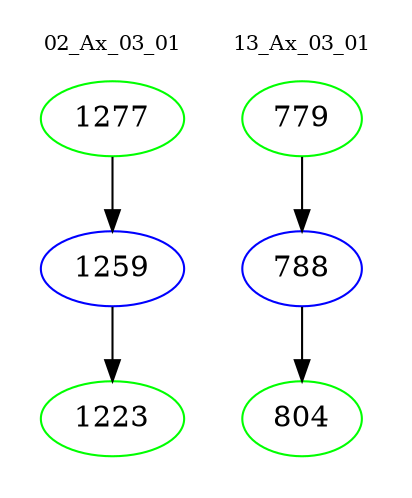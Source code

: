 digraph{
subgraph cluster_0 {
color = white
label = "02_Ax_03_01";
fontsize=10;
T0_1277 [label="1277", color="green"]
T0_1277 -> T0_1259 [color="black"]
T0_1259 [label="1259", color="blue"]
T0_1259 -> T0_1223 [color="black"]
T0_1223 [label="1223", color="green"]
}
subgraph cluster_1 {
color = white
label = "13_Ax_03_01";
fontsize=10;
T1_779 [label="779", color="green"]
T1_779 -> T1_788 [color="black"]
T1_788 [label="788", color="blue"]
T1_788 -> T1_804 [color="black"]
T1_804 [label="804", color="green"]
}
}

